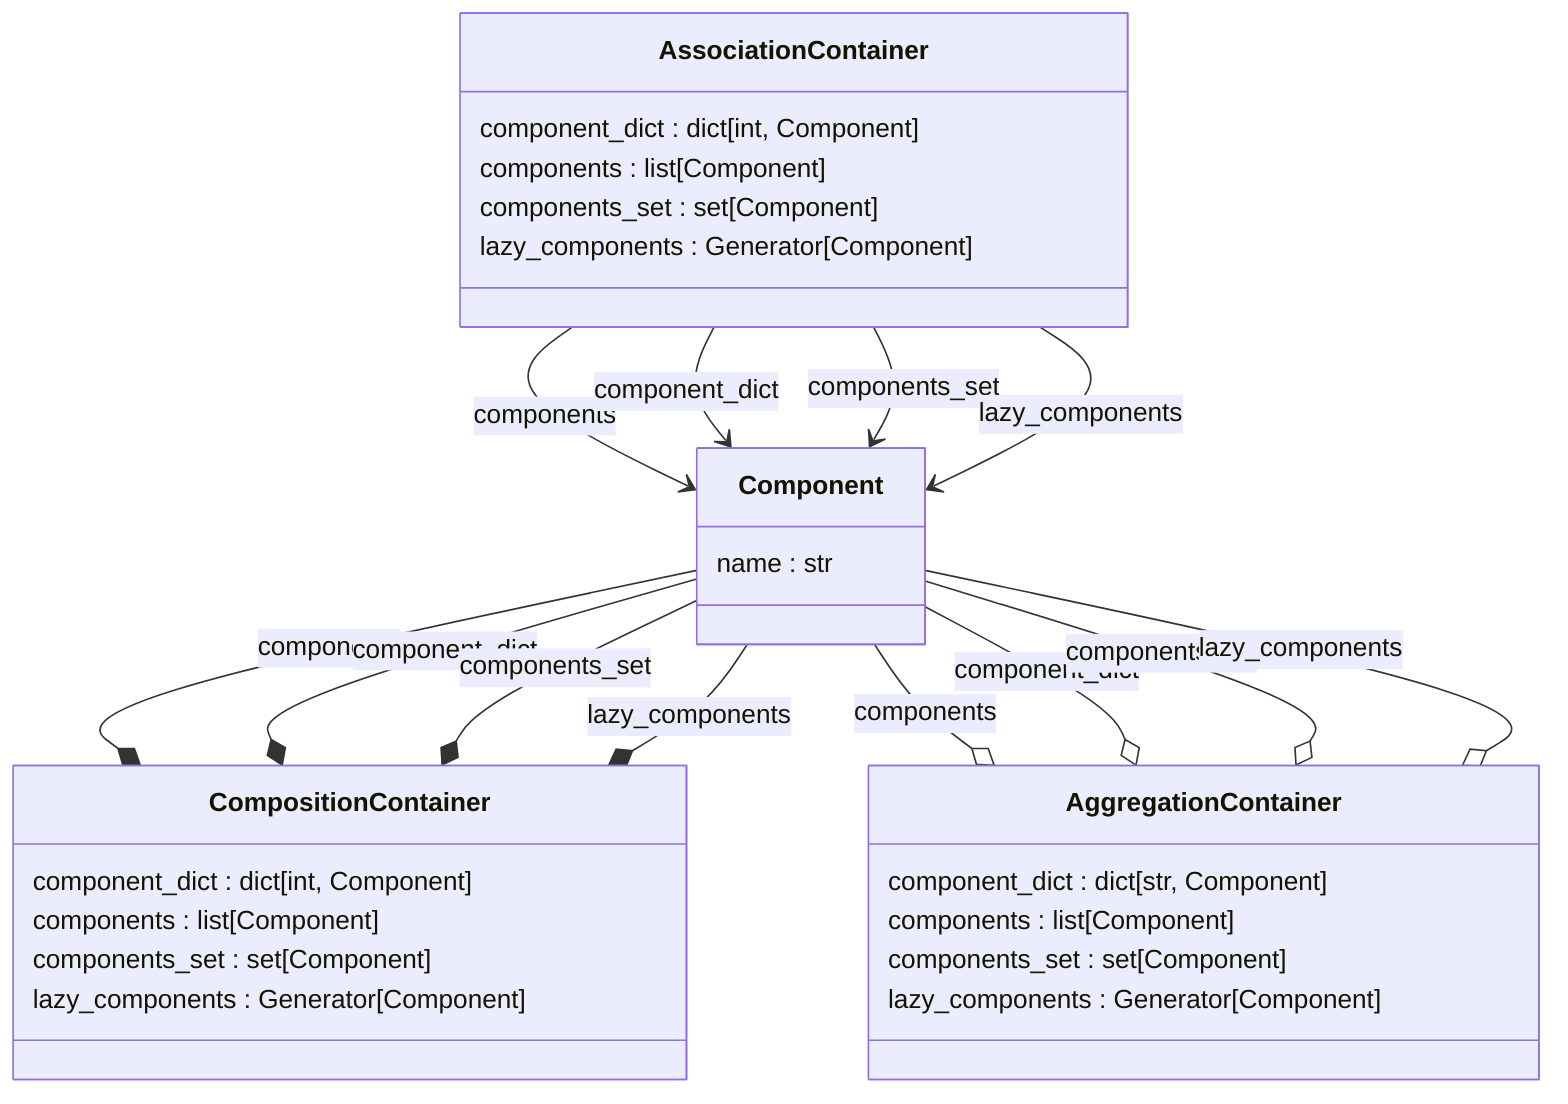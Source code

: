classDiagram
  class AggregationContainer {
    component_dict : dict[str, Component]
    components : list[Component]
    components_set : set[Component]
    lazy_components : Generator[Component]
  }
  class AssociationContainer {
    component_dict : dict[int, Component]
    components : list[Component]
    components_set : set[Component]
    lazy_components : Generator[Component]
  }
  class Component {
    name : str
  }
  class CompositionContainer {
    component_dict : dict[int, Component]
    components : list[Component]
    components_set : set[Component]
    lazy_components : Generator[Component]
  }
  AssociationContainer --> Component : components
  AssociationContainer --> Component : component_dict
  AssociationContainer --> Component : components_set
  AssociationContainer --> Component : lazy_components
  Component --* CompositionContainer : components
  Component --* CompositionContainer : component_dict
  Component --* CompositionContainer : components_set
  Component --* CompositionContainer : lazy_components
  Component --o AggregationContainer : components
  Component --o AggregationContainer : component_dict
  Component --o AggregationContainer : components_set
  Component --o AggregationContainer : lazy_components
